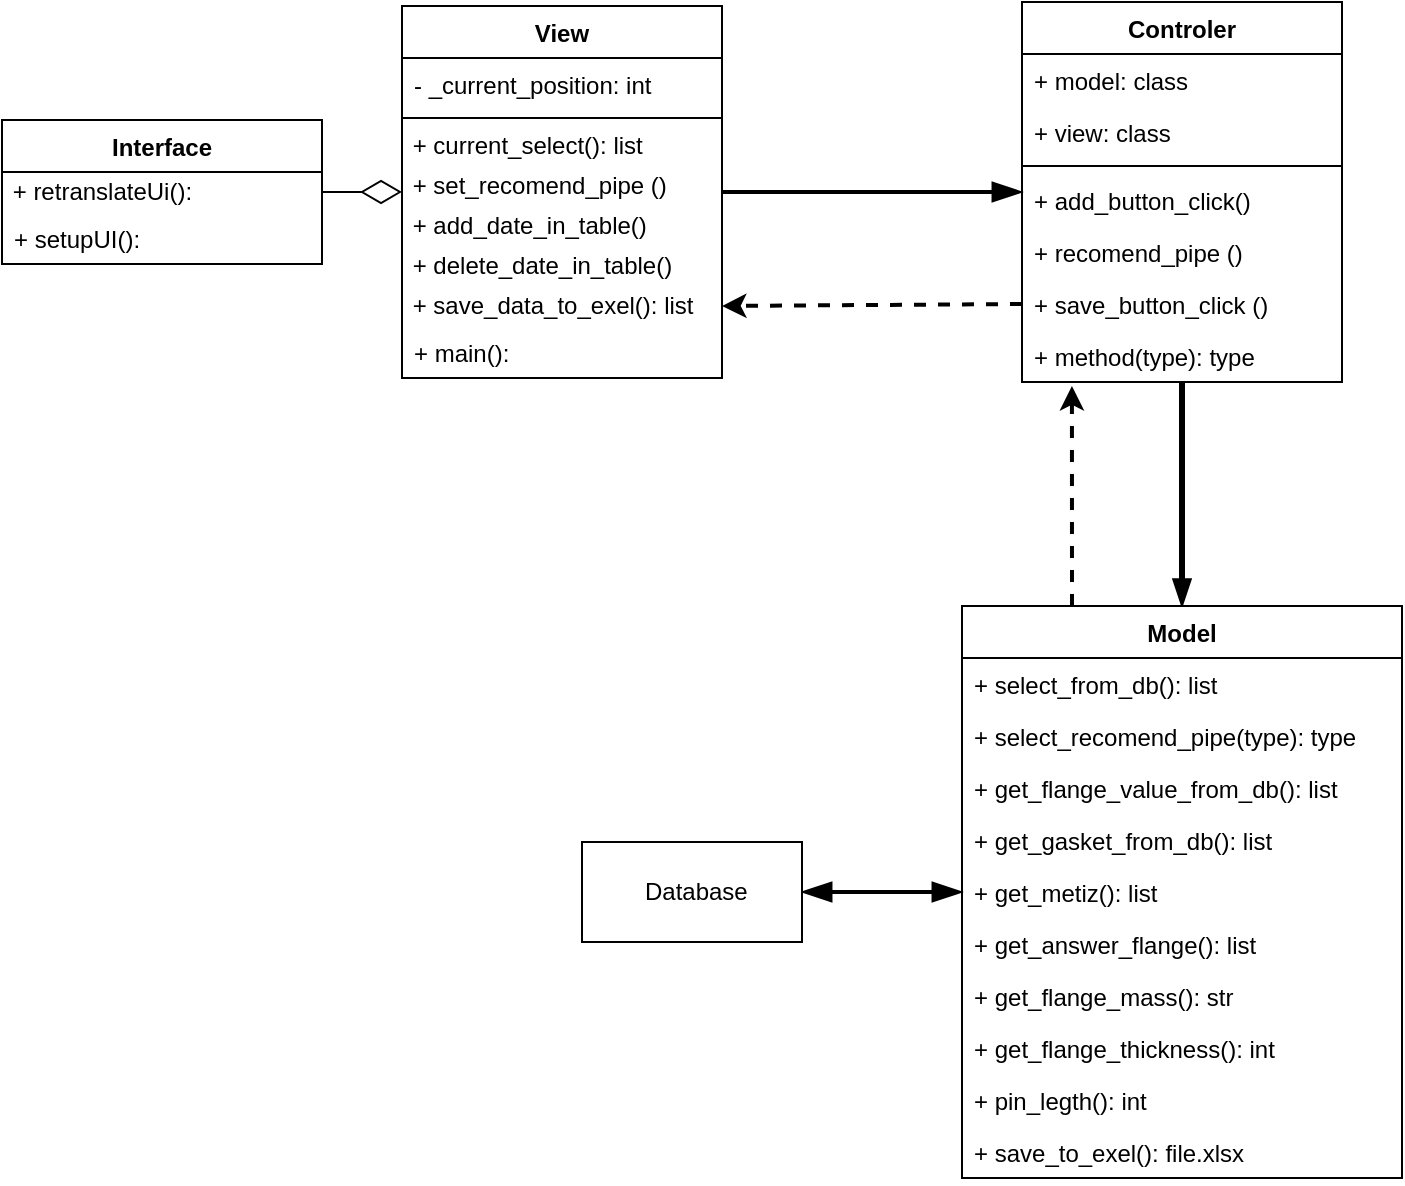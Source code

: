 <mxfile version="14.7.6"><diagram id="vSIP-SJx-zSUZcgLkZB-" name="Page-1"><mxGraphModel dx="2209" dy="805" grid="1" gridSize="10" guides="1" tooltips="1" connect="1" arrows="1" fold="1" page="1" pageScale="1" pageWidth="827" pageHeight="1169" math="0" shadow="0"><root><mxCell id="0"/><mxCell id="1" parent="0"/><mxCell id="BRwE5MKm9BlKxeWx1u71-1" style="edgeStyle=orthogonalEdgeStyle;rounded=0;orthogonalLoop=1;jettySize=auto;html=1;startArrow=none;startFill=0;endArrow=blockThin;endFill=1;startSize=10;endSize=10;sourcePerimeterSpacing=0;targetPerimeterSpacing=0;strokeWidth=2;" edge="1" parent="1" source="BRwE5MKm9BlKxeWx1u71-2" target="BRwE5MKm9BlKxeWx1u71-16"><mxGeometry relative="1" as="geometry"/></mxCell><mxCell id="BRwE5MKm9BlKxeWx1u71-2" value="View" style="swimlane;fontStyle=1;align=center;verticalAlign=top;childLayout=stackLayout;horizontal=1;startSize=26;horizontalStack=0;resizeParent=1;resizeParentMax=0;resizeLast=0;collapsible=1;marginBottom=0;" vertex="1" parent="1"><mxGeometry x="-30" y="272" width="160" height="186" as="geometry"/></mxCell><mxCell id="BRwE5MKm9BlKxeWx1u71-3" value="- _current_position: int" style="text;strokeColor=none;fillColor=none;align=left;verticalAlign=top;spacingLeft=4;spacingRight=4;overflow=hidden;rotatable=0;points=[[0,0.5],[1,0.5]];portConstraint=eastwest;" vertex="1" parent="BRwE5MKm9BlKxeWx1u71-2"><mxGeometry y="26" width="160" height="26" as="geometry"/></mxCell><mxCell id="BRwE5MKm9BlKxeWx1u71-4" value="" style="line;strokeWidth=1;fillColor=none;align=left;verticalAlign=middle;spacingTop=-1;spacingLeft=3;spacingRight=3;rotatable=0;labelPosition=right;points=[];portConstraint=eastwest;" vertex="1" parent="BRwE5MKm9BlKxeWx1u71-2"><mxGeometry y="52" width="160" height="8" as="geometry"/></mxCell><mxCell id="BRwE5MKm9BlKxeWx1u71-5" value="&amp;nbsp;+ current_select(): list" style="text;html=1;strokeColor=none;fillColor=none;align=left;verticalAlign=middle;whiteSpace=wrap;rounded=0;" vertex="1" parent="BRwE5MKm9BlKxeWx1u71-2"><mxGeometry y="60" width="160" height="20" as="geometry"/></mxCell><mxCell id="BRwE5MKm9BlKxeWx1u71-6" value="&amp;nbsp;+ set_recomend_pipe ()" style="text;html=1;strokeColor=none;fillColor=none;align=left;verticalAlign=middle;whiteSpace=wrap;rounded=0;" vertex="1" parent="BRwE5MKm9BlKxeWx1u71-2"><mxGeometry y="80" width="160" height="20" as="geometry"/></mxCell><mxCell id="BRwE5MKm9BlKxeWx1u71-7" value="&amp;nbsp;+ add_date_in_table()&amp;nbsp;" style="text;html=1;strokeColor=none;fillColor=none;align=left;verticalAlign=middle;whiteSpace=wrap;rounded=0;" vertex="1" parent="BRwE5MKm9BlKxeWx1u71-2"><mxGeometry y="100" width="160" height="20" as="geometry"/></mxCell><mxCell id="BRwE5MKm9BlKxeWx1u71-8" value="&amp;nbsp;+&amp;nbsp;delete_date_in_table()" style="text;html=1;strokeColor=none;fillColor=none;align=left;verticalAlign=middle;whiteSpace=wrap;rounded=0;" vertex="1" parent="BRwE5MKm9BlKxeWx1u71-2"><mxGeometry y="120" width="160" height="20" as="geometry"/></mxCell><mxCell id="BRwE5MKm9BlKxeWx1u71-9" value="&amp;nbsp;+ save_data_to_exel(): list" style="text;html=1;strokeColor=none;fillColor=none;align=left;verticalAlign=middle;whiteSpace=wrap;rounded=0;" vertex="1" parent="BRwE5MKm9BlKxeWx1u71-2"><mxGeometry y="140" width="160" height="20" as="geometry"/></mxCell><mxCell id="BRwE5MKm9BlKxeWx1u71-10" value="+ main(): " style="text;strokeColor=none;fillColor=none;align=left;verticalAlign=top;spacingLeft=4;spacingRight=4;overflow=hidden;rotatable=0;points=[[0,0.5],[1,0.5]];portConstraint=eastwest;" vertex="1" parent="BRwE5MKm9BlKxeWx1u71-2"><mxGeometry y="160" width="160" height="26" as="geometry"/></mxCell><mxCell id="BRwE5MKm9BlKxeWx1u71-11" style="edgeStyle=none;rounded=0;orthogonalLoop=1;jettySize=auto;html=1;exitX=1;exitY=0.5;exitDx=0;exitDy=0;endArrow=diamondThin;endFill=0;strokeWidth=1;endSize=18;" edge="1" parent="1" source="BRwE5MKm9BlKxeWx1u71-12" target="BRwE5MKm9BlKxeWx1u71-2"><mxGeometry relative="1" as="geometry"/></mxCell><mxCell id="BRwE5MKm9BlKxeWx1u71-12" value="Interface" style="swimlane;fontStyle=1;align=center;verticalAlign=top;childLayout=stackLayout;horizontal=1;startSize=26;horizontalStack=0;resizeParent=1;resizeParentMax=0;resizeLast=0;collapsible=1;marginBottom=0;" vertex="1" parent="1"><mxGeometry x="-230" y="329" width="160" height="72" as="geometry"/></mxCell><mxCell id="BRwE5MKm9BlKxeWx1u71-13" value="&lt;span&gt;&amp;nbsp;+&amp;nbsp;&lt;/span&gt;retranslateUi&lt;span&gt;():&lt;/span&gt;" style="text;html=1;strokeColor=none;fillColor=none;align=left;verticalAlign=middle;whiteSpace=wrap;rounded=0;" vertex="1" parent="BRwE5MKm9BlKxeWx1u71-12"><mxGeometry y="26" width="160" height="20" as="geometry"/></mxCell><mxCell id="BRwE5MKm9BlKxeWx1u71-14" value="+ setupUI():" style="text;strokeColor=none;fillColor=none;align=left;verticalAlign=top;spacingLeft=4;spacingRight=4;overflow=hidden;rotatable=0;points=[[0,0.5],[1,0.5]];portConstraint=eastwest;" vertex="1" parent="BRwE5MKm9BlKxeWx1u71-12"><mxGeometry y="46" width="160" height="26" as="geometry"/></mxCell><mxCell id="BRwE5MKm9BlKxeWx1u71-15" style="rounded=0;orthogonalLoop=1;jettySize=auto;html=1;startArrow=none;startFill=0;endArrow=blockThin;endFill=1;sourcePerimeterSpacing=0;targetPerimeterSpacing=0;strokeWidth=3;edgeStyle=orthogonalEdgeStyle;" edge="1" parent="1" source="BRwE5MKm9BlKxeWx1u71-16" target="BRwE5MKm9BlKxeWx1u71-24"><mxGeometry relative="1" as="geometry"/></mxCell><mxCell id="BRwE5MKm9BlKxeWx1u71-16" value="Controler" style="swimlane;fontStyle=1;align=center;verticalAlign=top;childLayout=stackLayout;horizontal=1;startSize=26;horizontalStack=0;resizeParent=1;resizeParentMax=0;resizeLast=0;collapsible=1;marginBottom=0;" vertex="1" parent="1"><mxGeometry x="280" y="270" width="160" height="190" as="geometry"/></mxCell><mxCell id="BRwE5MKm9BlKxeWx1u71-17" value="+ model: class" style="text;strokeColor=none;fillColor=none;align=left;verticalAlign=top;spacingLeft=4;spacingRight=4;overflow=hidden;rotatable=0;points=[[0,0.5],[1,0.5]];portConstraint=eastwest;" vertex="1" parent="BRwE5MKm9BlKxeWx1u71-16"><mxGeometry y="26" width="160" height="26" as="geometry"/></mxCell><mxCell id="BRwE5MKm9BlKxeWx1u71-18" value="+ view: class" style="text;strokeColor=none;fillColor=none;align=left;verticalAlign=top;spacingLeft=4;spacingRight=4;overflow=hidden;rotatable=0;points=[[0,0.5],[1,0.5]];portConstraint=eastwest;" vertex="1" parent="BRwE5MKm9BlKxeWx1u71-16"><mxGeometry y="52" width="160" height="26" as="geometry"/></mxCell><mxCell id="BRwE5MKm9BlKxeWx1u71-19" value="" style="line;strokeWidth=1;fillColor=none;align=left;verticalAlign=middle;spacingTop=-1;spacingLeft=3;spacingRight=3;rotatable=0;labelPosition=right;points=[];portConstraint=eastwest;" vertex="1" parent="BRwE5MKm9BlKxeWx1u71-16"><mxGeometry y="78" width="160" height="8" as="geometry"/></mxCell><mxCell id="BRwE5MKm9BlKxeWx1u71-20" value="+ add_button_click()" style="text;strokeColor=none;fillColor=none;align=left;verticalAlign=top;spacingLeft=4;spacingRight=4;overflow=hidden;rotatable=0;points=[[0,0.5],[1,0.5]];portConstraint=eastwest;" vertex="1" parent="BRwE5MKm9BlKxeWx1u71-16"><mxGeometry y="86" width="160" height="26" as="geometry"/></mxCell><mxCell id="BRwE5MKm9BlKxeWx1u71-21" value="+ recomend_pipe ()" style="text;strokeColor=none;fillColor=none;align=left;verticalAlign=top;spacingLeft=4;spacingRight=4;overflow=hidden;rotatable=0;points=[[0,0.5],[1,0.5]];portConstraint=eastwest;" vertex="1" parent="BRwE5MKm9BlKxeWx1u71-16"><mxGeometry y="112" width="160" height="26" as="geometry"/></mxCell><mxCell id="BRwE5MKm9BlKxeWx1u71-22" value="+ save_button_click ()" style="text;strokeColor=none;fillColor=none;align=left;verticalAlign=top;spacingLeft=4;spacingRight=4;overflow=hidden;rotatable=0;points=[[0,0.5],[1,0.5]];portConstraint=eastwest;" vertex="1" parent="BRwE5MKm9BlKxeWx1u71-16"><mxGeometry y="138" width="160" height="26" as="geometry"/></mxCell><mxCell id="BRwE5MKm9BlKxeWx1u71-23" value="+ method(type): type" style="text;strokeColor=none;fillColor=none;align=left;verticalAlign=top;spacingLeft=4;spacingRight=4;overflow=hidden;rotatable=0;points=[[0,0.5],[1,0.5]];portConstraint=eastwest;" vertex="1" parent="BRwE5MKm9BlKxeWx1u71-16"><mxGeometry y="164" width="160" height="26" as="geometry"/></mxCell><mxCell id="BRwE5MKm9BlKxeWx1u71-39" style="edgeStyle=none;rounded=0;orthogonalLoop=1;jettySize=auto;html=1;exitX=0.25;exitY=0;exitDx=0;exitDy=0;entryX=0.156;entryY=1.077;entryDx=0;entryDy=0;entryPerimeter=0;dashed=1;strokeWidth=2;" edge="1" parent="1" source="BRwE5MKm9BlKxeWx1u71-24" target="BRwE5MKm9BlKxeWx1u71-23"><mxGeometry relative="1" as="geometry"/></mxCell><mxCell id="BRwE5MKm9BlKxeWx1u71-24" value="Model" style="swimlane;fontStyle=1;align=center;verticalAlign=top;childLayout=stackLayout;horizontal=1;startSize=26;horizontalStack=0;resizeParent=1;resizeParentMax=0;resizeLast=0;collapsible=1;marginBottom=0;" vertex="1" parent="1"><mxGeometry x="250" y="572" width="220" height="286" as="geometry"/></mxCell><mxCell id="BRwE5MKm9BlKxeWx1u71-25" value="+ select_from_db(): list" style="text;strokeColor=none;fillColor=none;align=left;verticalAlign=top;spacingLeft=4;spacingRight=4;overflow=hidden;rotatable=0;points=[[0,0.5],[1,0.5]];portConstraint=eastwest;" vertex="1" parent="BRwE5MKm9BlKxeWx1u71-24"><mxGeometry y="26" width="220" height="26" as="geometry"/></mxCell><mxCell id="BRwE5MKm9BlKxeWx1u71-26" value="+ select_recomend_pipe(type): type" style="text;strokeColor=none;fillColor=none;align=left;verticalAlign=top;spacingLeft=4;spacingRight=4;overflow=hidden;rotatable=0;points=[[0,0.5],[1,0.5]];portConstraint=eastwest;" vertex="1" parent="BRwE5MKm9BlKxeWx1u71-24"><mxGeometry y="52" width="220" height="26" as="geometry"/></mxCell><mxCell id="BRwE5MKm9BlKxeWx1u71-27" value="+ get_flange_value_from_db(): list" style="text;strokeColor=none;fillColor=none;align=left;verticalAlign=top;spacingLeft=4;spacingRight=4;overflow=hidden;rotatable=0;points=[[0,0.5],[1,0.5]];portConstraint=eastwest;" vertex="1" parent="BRwE5MKm9BlKxeWx1u71-24"><mxGeometry y="78" width="220" height="26" as="geometry"/></mxCell><mxCell id="BRwE5MKm9BlKxeWx1u71-28" value="+ get_gasket_from_db(): list" style="text;strokeColor=none;fillColor=none;align=left;verticalAlign=top;spacingLeft=4;spacingRight=4;overflow=hidden;rotatable=0;points=[[0,0.5],[1,0.5]];portConstraint=eastwest;" vertex="1" parent="BRwE5MKm9BlKxeWx1u71-24"><mxGeometry y="104" width="220" height="26" as="geometry"/></mxCell><mxCell id="BRwE5MKm9BlKxeWx1u71-29" value="+ get_metiz(): list" style="text;strokeColor=none;fillColor=none;align=left;verticalAlign=top;spacingLeft=4;spacingRight=4;overflow=hidden;rotatable=0;points=[[0,0.5],[1,0.5]];portConstraint=eastwest;" vertex="1" parent="BRwE5MKm9BlKxeWx1u71-24"><mxGeometry y="130" width="220" height="26" as="geometry"/></mxCell><mxCell id="BRwE5MKm9BlKxeWx1u71-30" value="+ get_answer_flange(): list" style="text;strokeColor=none;fillColor=none;align=left;verticalAlign=top;spacingLeft=4;spacingRight=4;overflow=hidden;rotatable=0;points=[[0,0.5],[1,0.5]];portConstraint=eastwest;" vertex="1" parent="BRwE5MKm9BlKxeWx1u71-24"><mxGeometry y="156" width="220" height="26" as="geometry"/></mxCell><mxCell id="BRwE5MKm9BlKxeWx1u71-31" value="+ get_flange_mass(): str" style="text;strokeColor=none;fillColor=none;align=left;verticalAlign=top;spacingLeft=4;spacingRight=4;overflow=hidden;rotatable=0;points=[[0,0.5],[1,0.5]];portConstraint=eastwest;" vertex="1" parent="BRwE5MKm9BlKxeWx1u71-24"><mxGeometry y="182" width="220" height="26" as="geometry"/></mxCell><mxCell id="BRwE5MKm9BlKxeWx1u71-32" value="+ get_flange_thickness(): int" style="text;strokeColor=none;fillColor=none;align=left;verticalAlign=top;spacingLeft=4;spacingRight=4;overflow=hidden;rotatable=0;points=[[0,0.5],[1,0.5]];portConstraint=eastwest;" vertex="1" parent="BRwE5MKm9BlKxeWx1u71-24"><mxGeometry y="208" width="220" height="26" as="geometry"/></mxCell><mxCell id="BRwE5MKm9BlKxeWx1u71-33" value="+ pin_legth(): int" style="text;strokeColor=none;fillColor=none;align=left;verticalAlign=top;spacingLeft=4;spacingRight=4;overflow=hidden;rotatable=0;points=[[0,0.5],[1,0.5]];portConstraint=eastwest;" vertex="1" parent="BRwE5MKm9BlKxeWx1u71-24"><mxGeometry y="234" width="220" height="26" as="geometry"/></mxCell><mxCell id="BRwE5MKm9BlKxeWx1u71-34" value="+ save_to_exel(): file.xlsx" style="text;strokeColor=none;fillColor=none;align=left;verticalAlign=top;spacingLeft=4;spacingRight=4;overflow=hidden;rotatable=0;points=[[0,0.5],[1,0.5]];portConstraint=eastwest;" vertex="1" parent="BRwE5MKm9BlKxeWx1u71-24"><mxGeometry y="260" width="220" height="26" as="geometry"/></mxCell><mxCell id="BRwE5MKm9BlKxeWx1u71-35" style="edgeStyle=orthogonalEdgeStyle;rounded=0;orthogonalLoop=1;jettySize=auto;html=1;exitX=1;exitY=0.5;exitDx=0;exitDy=0;entryX=0;entryY=0.5;entryDx=0;entryDy=0;startArrow=blockThin;startFill=1;endArrow=blockThin;endFill=1;startSize=10;endSize=10;sourcePerimeterSpacing=0;targetPerimeterSpacing=0;strokeWidth=2;" edge="1" parent="1" source="BRwE5MKm9BlKxeWx1u71-36" target="BRwE5MKm9BlKxeWx1u71-29"><mxGeometry relative="1" as="geometry"/></mxCell><mxCell id="BRwE5MKm9BlKxeWx1u71-36" value="&amp;nbsp;Database" style="html=1;" vertex="1" parent="1"><mxGeometry x="60" y="690" width="110" height="50" as="geometry"/></mxCell><mxCell id="BRwE5MKm9BlKxeWx1u71-41" style="edgeStyle=none;rounded=0;orthogonalLoop=1;jettySize=auto;html=1;exitX=0;exitY=0.5;exitDx=0;exitDy=0;entryX=1;entryY=0.5;entryDx=0;entryDy=0;dashed=1;strokeWidth=2;" edge="1" parent="1" source="BRwE5MKm9BlKxeWx1u71-22" target="BRwE5MKm9BlKxeWx1u71-9"><mxGeometry relative="1" as="geometry"/></mxCell></root></mxGraphModel></diagram></mxfile>